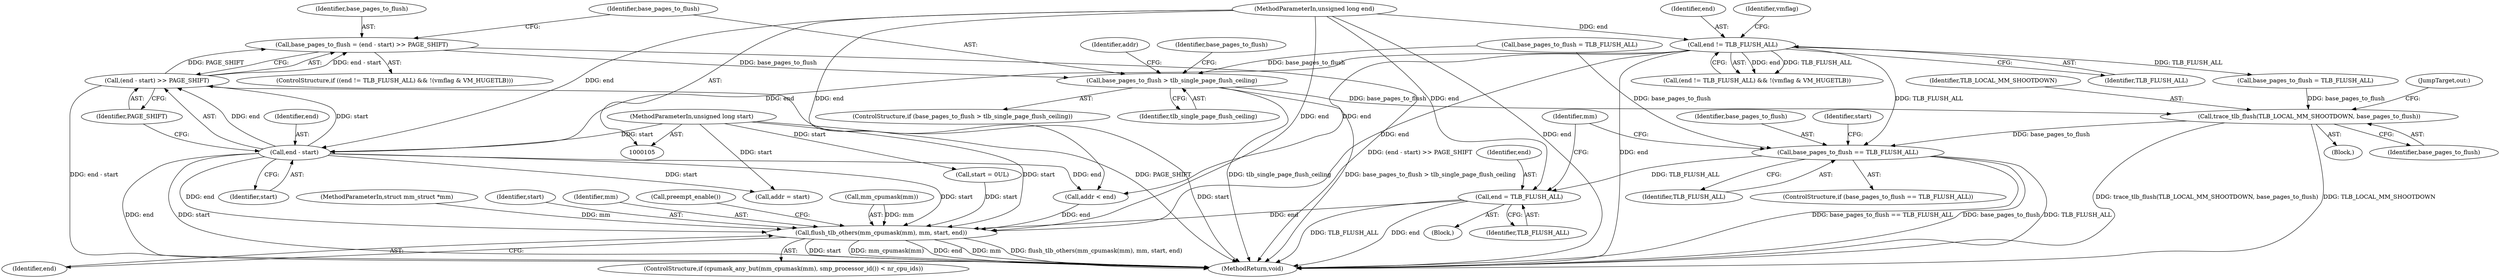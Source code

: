 digraph "0_linux_71b3c126e61177eb693423f2e18a1914205b165e_0@integer" {
"1000145" [label="(Call,base_pages_to_flush = (end - start) >> PAGE_SHIFT)"];
"1000147" [label="(Call,(end - start) >> PAGE_SHIFT)"];
"1000148" [label="(Call,end - start)"];
"1000138" [label="(Call,end != TLB_FLUSH_ALL)"];
"1000108" [label="(MethodParameterIn,unsigned long end)"];
"1000107" [label="(MethodParameterIn,unsigned long start)"];
"1000153" [label="(Call,base_pages_to_flush > tlb_single_page_flush_ceiling)"];
"1000180" [label="(Call,trace_tlb_flush(TLB_LOCAL_MM_SHOOTDOWN, base_pages_to_flush))"];
"1000185" [label="(Call,base_pages_to_flush == TLB_FLUSH_ALL)"];
"1000192" [label="(Call,end = TLB_FLUSH_ALL)"];
"1000202" [label="(Call,flush_tlb_others(mm_cpumask(mm), mm, start, end))"];
"1000140" [label="(Identifier,TLB_FLUSH_ALL)"];
"1000106" [label="(MethodParameterIn,struct mm_struct *mm)"];
"1000146" [label="(Identifier,base_pages_to_flush)"];
"1000139" [label="(Identifier,end)"];
"1000183" [label="(JumpTarget,out:)"];
"1000169" [label="(Call,addr < end)"];
"1000113" [label="(Call,base_pages_to_flush = TLB_FLUSH_ALL)"];
"1000195" [label="(ControlStructure,if (cpumask_any_but(mm_cpumask(mm), smp_processor_id()) < nr_cpu_ids))"];
"1000180" [label="(Call,trace_tlb_flush(TLB_LOCAL_MM_SHOOTDOWN, base_pages_to_flush))"];
"1000194" [label="(Identifier,TLB_FLUSH_ALL)"];
"1000166" [label="(Call,addr = start)"];
"1000148" [label="(Call,end - start)"];
"1000152" [label="(ControlStructure,if (base_pages_to_flush > tlb_single_page_flush_ceiling))"];
"1000192" [label="(Call,end = TLB_FLUSH_ALL)"];
"1000206" [label="(Identifier,start)"];
"1000187" [label="(Identifier,TLB_FLUSH_ALL)"];
"1000147" [label="(Call,(end - start) >> PAGE_SHIFT)"];
"1000207" [label="(Identifier,end)"];
"1000108" [label="(MethodParameterIn,unsigned long end)"];
"1000107" [label="(MethodParameterIn,unsigned long start)"];
"1000158" [label="(Identifier,base_pages_to_flush)"];
"1000205" [label="(Identifier,mm)"];
"1000208" [label="(Call,preempt_enable())"];
"1000209" [label="(MethodReturn,void)"];
"1000154" [label="(Identifier,base_pages_to_flush)"];
"1000186" [label="(Identifier,base_pages_to_flush)"];
"1000151" [label="(Identifier,PAGE_SHIFT)"];
"1000203" [label="(Call,mm_cpumask(mm))"];
"1000110" [label="(Block,)"];
"1000181" [label="(Identifier,TLB_LOCAL_MM_SHOOTDOWN)"];
"1000193" [label="(Identifier,end)"];
"1000150" [label="(Identifier,start)"];
"1000136" [label="(ControlStructure,if ((end != TLB_FLUSH_ALL) && !(vmflag & VM_HUGETLB)))"];
"1000190" [label="(Identifier,start)"];
"1000199" [label="(Identifier,mm)"];
"1000138" [label="(Call,end != TLB_FLUSH_ALL)"];
"1000137" [label="(Call,(end != TLB_FLUSH_ALL) && !(vmflag & VM_HUGETLB))"];
"1000167" [label="(Identifier,addr)"];
"1000149" [label="(Identifier,end)"];
"1000202" [label="(Call,flush_tlb_others(mm_cpumask(mm), mm, start, end))"];
"1000153" [label="(Call,base_pages_to_flush > tlb_single_page_flush_ceiling)"];
"1000143" [label="(Identifier,vmflag)"];
"1000185" [label="(Call,base_pages_to_flush == TLB_FLUSH_ALL)"];
"1000188" [label="(Block,)"];
"1000155" [label="(Identifier,tlb_single_page_flush_ceiling)"];
"1000157" [label="(Call,base_pages_to_flush = TLB_FLUSH_ALL)"];
"1000184" [label="(ControlStructure,if (base_pages_to_flush == TLB_FLUSH_ALL))"];
"1000189" [label="(Call,start = 0UL)"];
"1000182" [label="(Identifier,base_pages_to_flush)"];
"1000145" [label="(Call,base_pages_to_flush = (end - start) >> PAGE_SHIFT)"];
"1000145" -> "1000136"  [label="AST: "];
"1000145" -> "1000147"  [label="CFG: "];
"1000146" -> "1000145"  [label="AST: "];
"1000147" -> "1000145"  [label="AST: "];
"1000154" -> "1000145"  [label="CFG: "];
"1000145" -> "1000209"  [label="DDG: (end - start) >> PAGE_SHIFT"];
"1000147" -> "1000145"  [label="DDG: end - start"];
"1000147" -> "1000145"  [label="DDG: PAGE_SHIFT"];
"1000145" -> "1000153"  [label="DDG: base_pages_to_flush"];
"1000147" -> "1000151"  [label="CFG: "];
"1000148" -> "1000147"  [label="AST: "];
"1000151" -> "1000147"  [label="AST: "];
"1000147" -> "1000209"  [label="DDG: PAGE_SHIFT"];
"1000147" -> "1000209"  [label="DDG: end - start"];
"1000148" -> "1000147"  [label="DDG: end"];
"1000148" -> "1000147"  [label="DDG: start"];
"1000148" -> "1000150"  [label="CFG: "];
"1000149" -> "1000148"  [label="AST: "];
"1000150" -> "1000148"  [label="AST: "];
"1000151" -> "1000148"  [label="CFG: "];
"1000148" -> "1000209"  [label="DDG: end"];
"1000148" -> "1000209"  [label="DDG: start"];
"1000138" -> "1000148"  [label="DDG: end"];
"1000108" -> "1000148"  [label="DDG: end"];
"1000107" -> "1000148"  [label="DDG: start"];
"1000148" -> "1000166"  [label="DDG: start"];
"1000148" -> "1000169"  [label="DDG: end"];
"1000148" -> "1000202"  [label="DDG: start"];
"1000148" -> "1000202"  [label="DDG: end"];
"1000138" -> "1000137"  [label="AST: "];
"1000138" -> "1000140"  [label="CFG: "];
"1000139" -> "1000138"  [label="AST: "];
"1000140" -> "1000138"  [label="AST: "];
"1000143" -> "1000138"  [label="CFG: "];
"1000137" -> "1000138"  [label="CFG: "];
"1000138" -> "1000209"  [label="DDG: end"];
"1000138" -> "1000137"  [label="DDG: end"];
"1000138" -> "1000137"  [label="DDG: TLB_FLUSH_ALL"];
"1000108" -> "1000138"  [label="DDG: end"];
"1000138" -> "1000157"  [label="DDG: TLB_FLUSH_ALL"];
"1000138" -> "1000169"  [label="DDG: end"];
"1000138" -> "1000185"  [label="DDG: TLB_FLUSH_ALL"];
"1000138" -> "1000202"  [label="DDG: end"];
"1000108" -> "1000105"  [label="AST: "];
"1000108" -> "1000209"  [label="DDG: end"];
"1000108" -> "1000169"  [label="DDG: end"];
"1000108" -> "1000192"  [label="DDG: end"];
"1000108" -> "1000202"  [label="DDG: end"];
"1000107" -> "1000105"  [label="AST: "];
"1000107" -> "1000209"  [label="DDG: start"];
"1000107" -> "1000166"  [label="DDG: start"];
"1000107" -> "1000189"  [label="DDG: start"];
"1000107" -> "1000202"  [label="DDG: start"];
"1000153" -> "1000152"  [label="AST: "];
"1000153" -> "1000155"  [label="CFG: "];
"1000154" -> "1000153"  [label="AST: "];
"1000155" -> "1000153"  [label="AST: "];
"1000158" -> "1000153"  [label="CFG: "];
"1000167" -> "1000153"  [label="CFG: "];
"1000153" -> "1000209"  [label="DDG: tlb_single_page_flush_ceiling"];
"1000153" -> "1000209"  [label="DDG: base_pages_to_flush > tlb_single_page_flush_ceiling"];
"1000113" -> "1000153"  [label="DDG: base_pages_to_flush"];
"1000153" -> "1000180"  [label="DDG: base_pages_to_flush"];
"1000180" -> "1000110"  [label="AST: "];
"1000180" -> "1000182"  [label="CFG: "];
"1000181" -> "1000180"  [label="AST: "];
"1000182" -> "1000180"  [label="AST: "];
"1000183" -> "1000180"  [label="CFG: "];
"1000180" -> "1000209"  [label="DDG: TLB_LOCAL_MM_SHOOTDOWN"];
"1000180" -> "1000209"  [label="DDG: trace_tlb_flush(TLB_LOCAL_MM_SHOOTDOWN, base_pages_to_flush)"];
"1000157" -> "1000180"  [label="DDG: base_pages_to_flush"];
"1000180" -> "1000185"  [label="DDG: base_pages_to_flush"];
"1000185" -> "1000184"  [label="AST: "];
"1000185" -> "1000187"  [label="CFG: "];
"1000186" -> "1000185"  [label="AST: "];
"1000187" -> "1000185"  [label="AST: "];
"1000190" -> "1000185"  [label="CFG: "];
"1000199" -> "1000185"  [label="CFG: "];
"1000185" -> "1000209"  [label="DDG: base_pages_to_flush == TLB_FLUSH_ALL"];
"1000185" -> "1000209"  [label="DDG: base_pages_to_flush"];
"1000185" -> "1000209"  [label="DDG: TLB_FLUSH_ALL"];
"1000113" -> "1000185"  [label="DDG: base_pages_to_flush"];
"1000185" -> "1000192"  [label="DDG: TLB_FLUSH_ALL"];
"1000192" -> "1000188"  [label="AST: "];
"1000192" -> "1000194"  [label="CFG: "];
"1000193" -> "1000192"  [label="AST: "];
"1000194" -> "1000192"  [label="AST: "];
"1000199" -> "1000192"  [label="CFG: "];
"1000192" -> "1000209"  [label="DDG: TLB_FLUSH_ALL"];
"1000192" -> "1000209"  [label="DDG: end"];
"1000192" -> "1000202"  [label="DDG: end"];
"1000202" -> "1000195"  [label="AST: "];
"1000202" -> "1000207"  [label="CFG: "];
"1000203" -> "1000202"  [label="AST: "];
"1000205" -> "1000202"  [label="AST: "];
"1000206" -> "1000202"  [label="AST: "];
"1000207" -> "1000202"  [label="AST: "];
"1000208" -> "1000202"  [label="CFG: "];
"1000202" -> "1000209"  [label="DDG: start"];
"1000202" -> "1000209"  [label="DDG: mm_cpumask(mm)"];
"1000202" -> "1000209"  [label="DDG: end"];
"1000202" -> "1000209"  [label="DDG: mm"];
"1000202" -> "1000209"  [label="DDG: flush_tlb_others(mm_cpumask(mm), mm, start, end)"];
"1000203" -> "1000202"  [label="DDG: mm"];
"1000106" -> "1000202"  [label="DDG: mm"];
"1000189" -> "1000202"  [label="DDG: start"];
"1000169" -> "1000202"  [label="DDG: end"];
}
